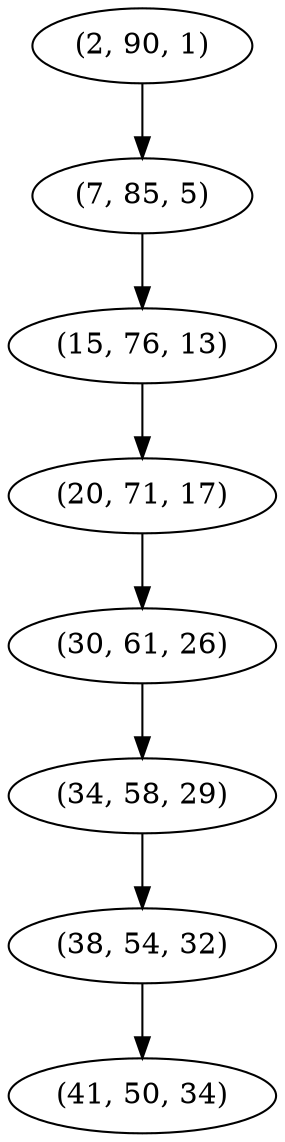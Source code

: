 digraph tree {
    "(2, 90, 1)";
    "(7, 85, 5)";
    "(15, 76, 13)";
    "(20, 71, 17)";
    "(30, 61, 26)";
    "(34, 58, 29)";
    "(38, 54, 32)";
    "(41, 50, 34)";
    "(2, 90, 1)" -> "(7, 85, 5)";
    "(7, 85, 5)" -> "(15, 76, 13)";
    "(15, 76, 13)" -> "(20, 71, 17)";
    "(20, 71, 17)" -> "(30, 61, 26)";
    "(30, 61, 26)" -> "(34, 58, 29)";
    "(34, 58, 29)" -> "(38, 54, 32)";
    "(38, 54, 32)" -> "(41, 50, 34)";
}
